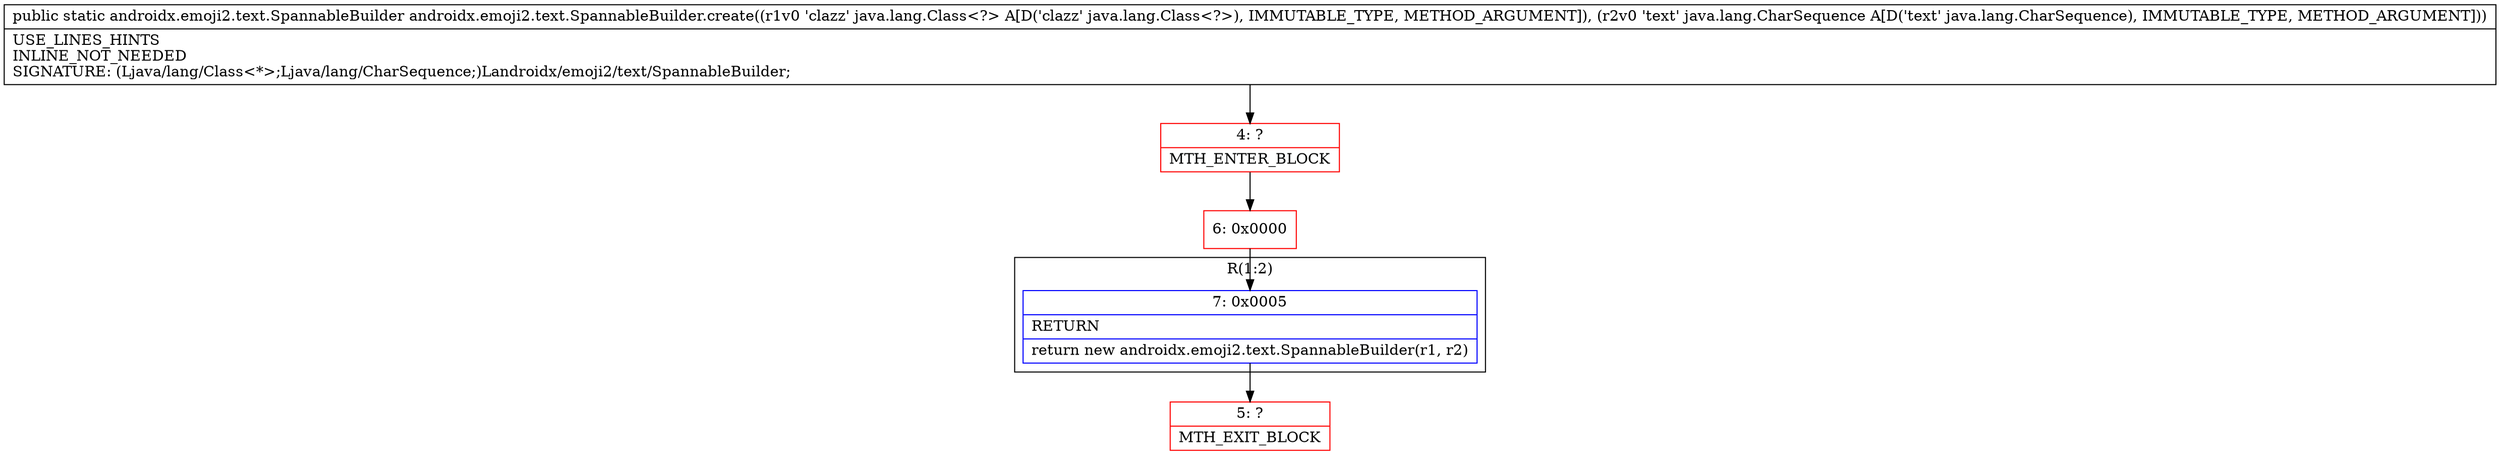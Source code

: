 digraph "CFG forandroidx.emoji2.text.SpannableBuilder.create(Ljava\/lang\/Class;Ljava\/lang\/CharSequence;)Landroidx\/emoji2\/text\/SpannableBuilder;" {
subgraph cluster_Region_1690762303 {
label = "R(1:2)";
node [shape=record,color=blue];
Node_7 [shape=record,label="{7\:\ 0x0005|RETURN\l|return new androidx.emoji2.text.SpannableBuilder(r1, r2)\l}"];
}
Node_4 [shape=record,color=red,label="{4\:\ ?|MTH_ENTER_BLOCK\l}"];
Node_6 [shape=record,color=red,label="{6\:\ 0x0000}"];
Node_5 [shape=record,color=red,label="{5\:\ ?|MTH_EXIT_BLOCK\l}"];
MethodNode[shape=record,label="{public static androidx.emoji2.text.SpannableBuilder androidx.emoji2.text.SpannableBuilder.create((r1v0 'clazz' java.lang.Class\<?\> A[D('clazz' java.lang.Class\<?\>), IMMUTABLE_TYPE, METHOD_ARGUMENT]), (r2v0 'text' java.lang.CharSequence A[D('text' java.lang.CharSequence), IMMUTABLE_TYPE, METHOD_ARGUMENT]))  | USE_LINES_HINTS\lINLINE_NOT_NEEDED\lSIGNATURE: (Ljava\/lang\/Class\<*\>;Ljava\/lang\/CharSequence;)Landroidx\/emoji2\/text\/SpannableBuilder;\l}"];
MethodNode -> Node_4;Node_7 -> Node_5;
Node_4 -> Node_6;
Node_6 -> Node_7;
}

